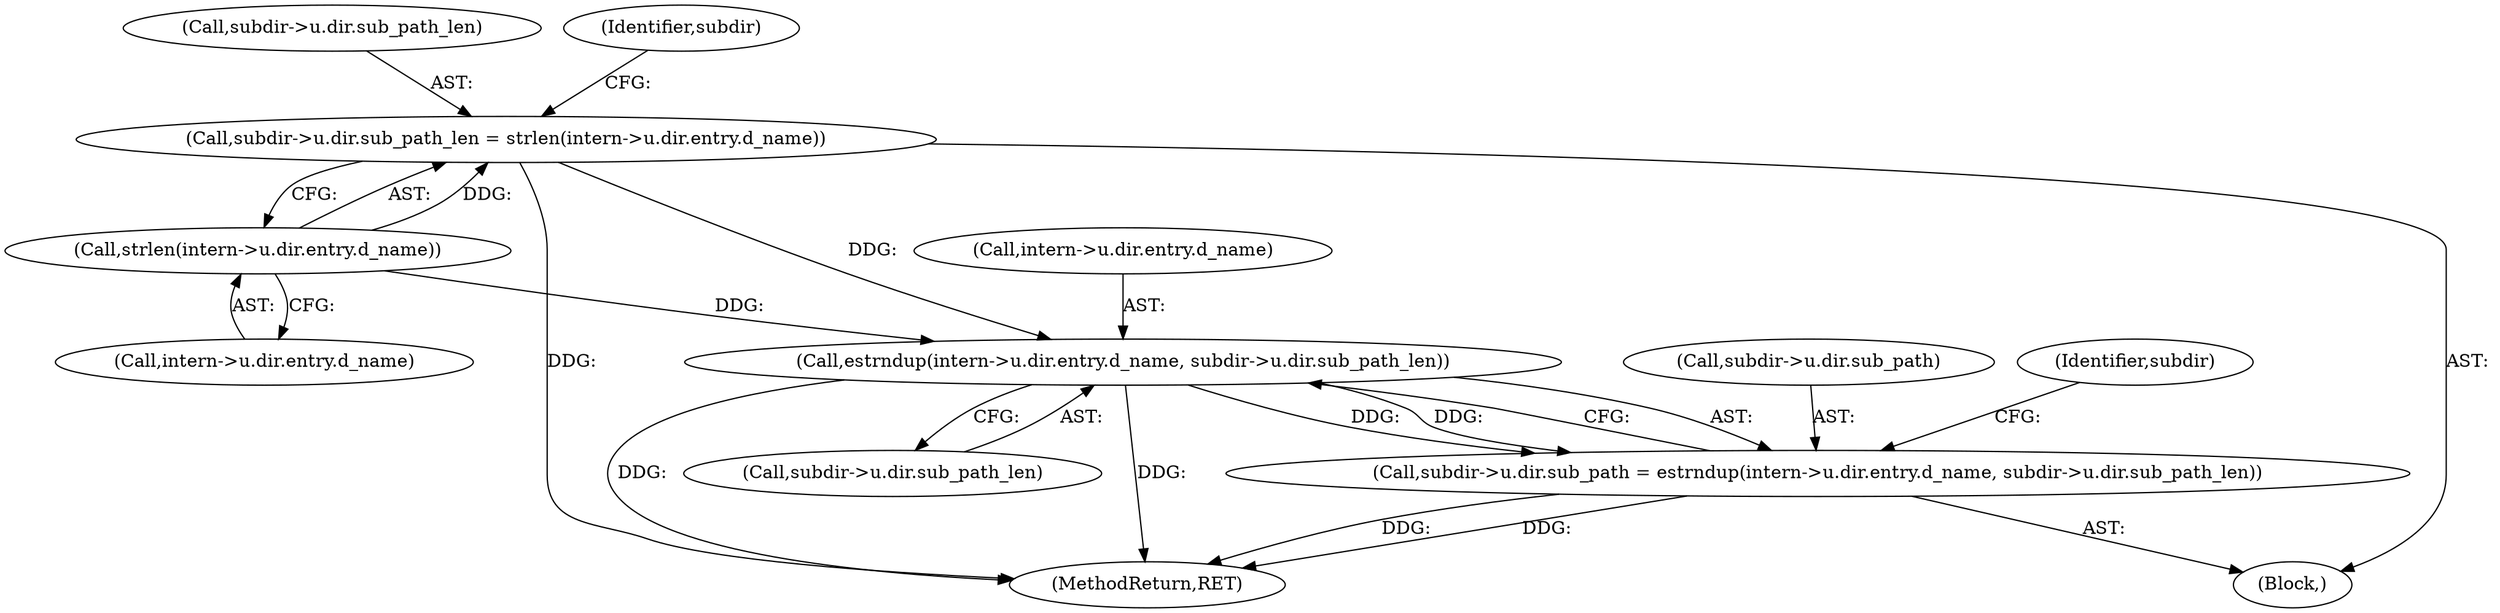 digraph "0_php-src_7245bff300d3fa8bacbef7897ff080a6f1c23eba?w=1_18@pointer" {
"1000234" [label="(Call,estrndup(intern->u.dir.entry.d_name, subdir->u.dir.sub_path_len))"];
"1000216" [label="(Call,strlen(intern->u.dir.entry.d_name))"];
"1000208" [label="(Call,subdir->u.dir.sub_path_len = strlen(intern->u.dir.entry.d_name))"];
"1000226" [label="(Call,subdir->u.dir.sub_path = estrndup(intern->u.dir.entry.d_name, subdir->u.dir.sub_path_len))"];
"1000227" [label="(Call,subdir->u.dir.sub_path)"];
"1000253" [label="(Identifier,subdir)"];
"1000235" [label="(Call,intern->u.dir.entry.d_name)"];
"1000272" [label="(MethodReturn,RET)"];
"1000234" [label="(Call,estrndup(intern->u.dir.entry.d_name, subdir->u.dir.sub_path_len))"];
"1000209" [label="(Call,subdir->u.dir.sub_path_len)"];
"1000208" [label="(Call,subdir->u.dir.sub_path_len = strlen(intern->u.dir.entry.d_name))"];
"1000216" [label="(Call,strlen(intern->u.dir.entry.d_name))"];
"1000207" [label="(Block,)"];
"1000244" [label="(Call,subdir->u.dir.sub_path_len)"];
"1000230" [label="(Identifier,subdir)"];
"1000217" [label="(Call,intern->u.dir.entry.d_name)"];
"1000226" [label="(Call,subdir->u.dir.sub_path = estrndup(intern->u.dir.entry.d_name, subdir->u.dir.sub_path_len))"];
"1000234" -> "1000226"  [label="AST: "];
"1000234" -> "1000244"  [label="CFG: "];
"1000235" -> "1000234"  [label="AST: "];
"1000244" -> "1000234"  [label="AST: "];
"1000226" -> "1000234"  [label="CFG: "];
"1000234" -> "1000272"  [label="DDG: "];
"1000234" -> "1000272"  [label="DDG: "];
"1000234" -> "1000226"  [label="DDG: "];
"1000234" -> "1000226"  [label="DDG: "];
"1000216" -> "1000234"  [label="DDG: "];
"1000208" -> "1000234"  [label="DDG: "];
"1000216" -> "1000208"  [label="AST: "];
"1000216" -> "1000217"  [label="CFG: "];
"1000217" -> "1000216"  [label="AST: "];
"1000208" -> "1000216"  [label="CFG: "];
"1000216" -> "1000208"  [label="DDG: "];
"1000208" -> "1000207"  [label="AST: "];
"1000209" -> "1000208"  [label="AST: "];
"1000230" -> "1000208"  [label="CFG: "];
"1000208" -> "1000272"  [label="DDG: "];
"1000226" -> "1000207"  [label="AST: "];
"1000227" -> "1000226"  [label="AST: "];
"1000253" -> "1000226"  [label="CFG: "];
"1000226" -> "1000272"  [label="DDG: "];
"1000226" -> "1000272"  [label="DDG: "];
}
